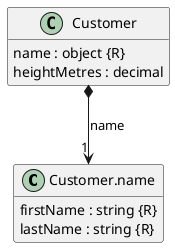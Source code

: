 @startuml
hide <<Path>> circle
hide <<Response>> circle
hide <<Parameter>> circle
hide empty methods
hide empty fields
set namespaceSeparator none

class "Customer.name" as Customer.name {
  {field} firstName : string {R}
  {field} lastName : string {R}
}

class "Customer" as Customer {
  {field} name : object {R}
  {field} heightMetres : decimal
}

"Customer" *--> "1" "Customer.name"  :  "name"

@enduml